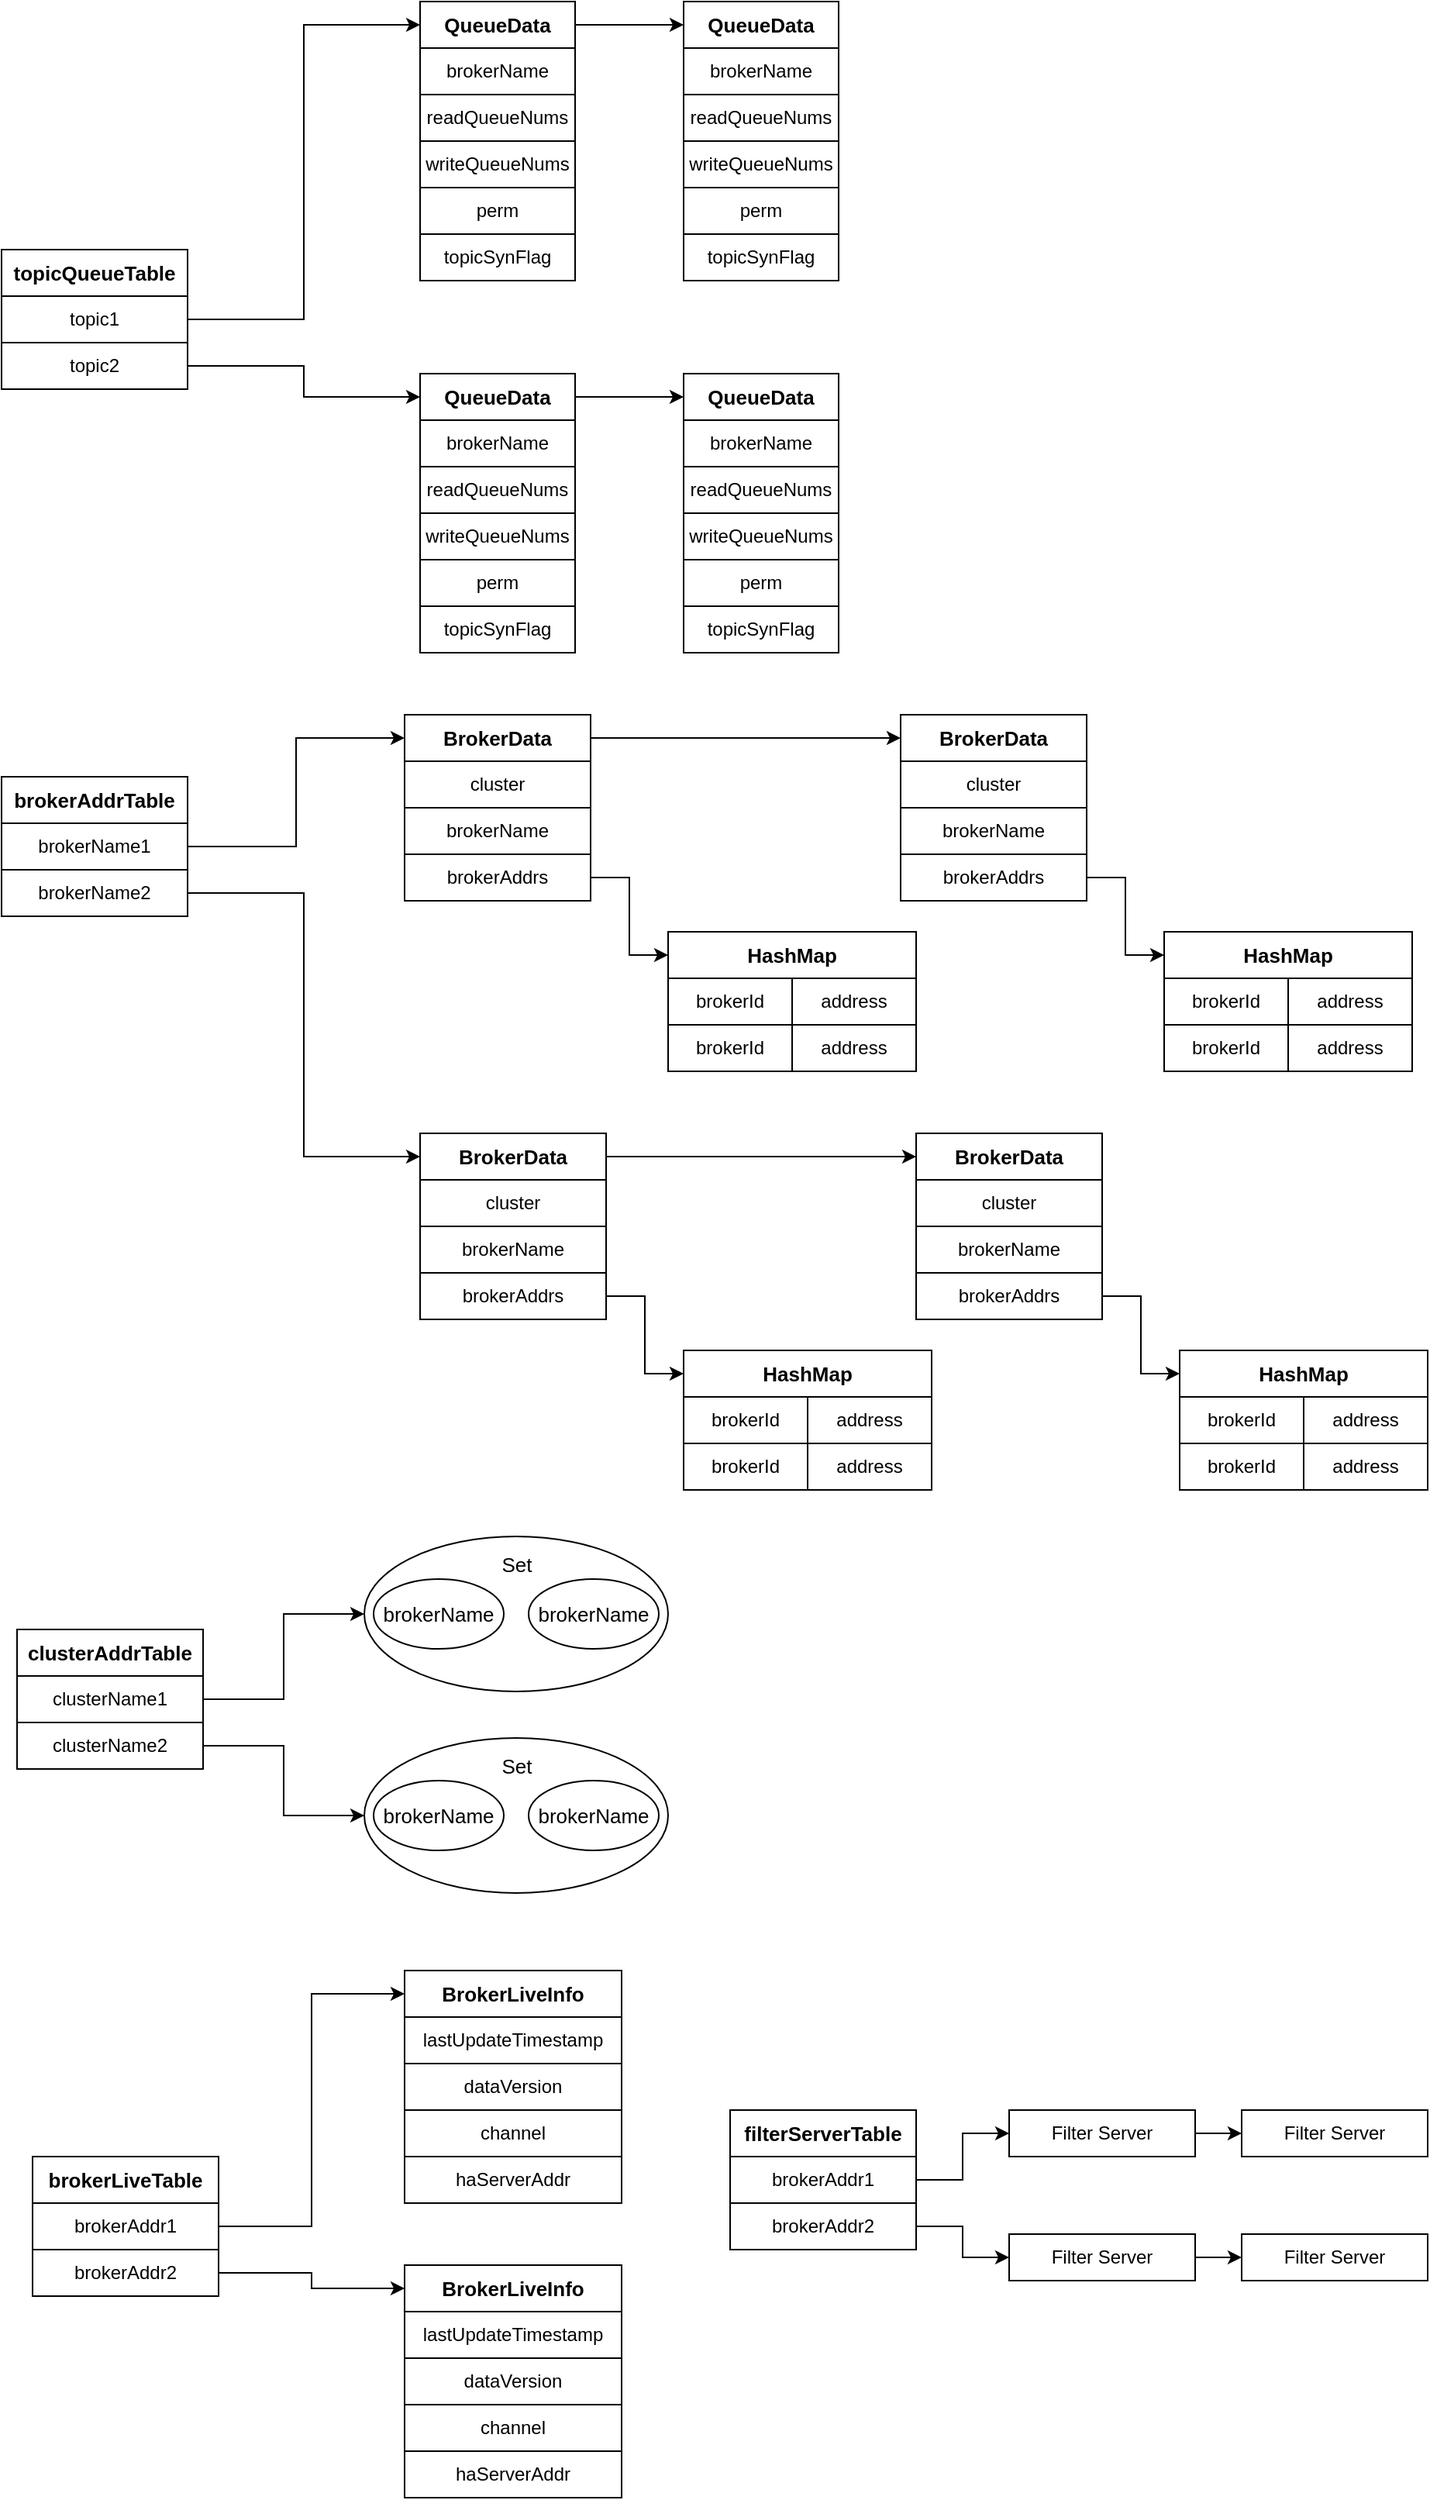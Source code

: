 <mxfile version="14.2.7" type="github">
  <diagram id="C5RBs43oDa-KdzZeNtuy" name="Page-1">
    <mxGraphModel dx="1422" dy="753" grid="1" gridSize="10" guides="1" tooltips="1" connect="1" arrows="1" fold="1" page="1" pageScale="1" pageWidth="827" pageHeight="1169" math="0" shadow="0">
      <root>
        <mxCell id="WIyWlLk6GJQsqaUBKTNV-0" />
        <mxCell id="WIyWlLk6GJQsqaUBKTNV-1" parent="WIyWlLk6GJQsqaUBKTNV-0" />
        <mxCell id="_lMlOUH5ZzDdXM77UD3x-26" value="topicQueueTable" style="whiteSpace=wrap;html=1;align=center;fontStyle=1;fontSize=13;" vertex="1" parent="WIyWlLk6GJQsqaUBKTNV-1">
          <mxGeometry x="120" y="180" width="120" height="30" as="geometry" />
        </mxCell>
        <mxCell id="_lMlOUH5ZzDdXM77UD3x-56" style="edgeStyle=orthogonalEdgeStyle;rounded=0;orthogonalLoop=1;jettySize=auto;html=1;exitX=1;exitY=0.5;exitDx=0;exitDy=0;entryX=0;entryY=0.5;entryDx=0;entryDy=0;fontSize=13;" edge="1" parent="WIyWlLk6GJQsqaUBKTNV-1" source="_lMlOUH5ZzDdXM77UD3x-27" target="_lMlOUH5ZzDdXM77UD3x-29">
          <mxGeometry relative="1" as="geometry" />
        </mxCell>
        <mxCell id="_lMlOUH5ZzDdXM77UD3x-27" value="topic1" style="whiteSpace=wrap;html=1;align=center;" vertex="1" parent="WIyWlLk6GJQsqaUBKTNV-1">
          <mxGeometry x="120" y="210" width="120" height="30" as="geometry" />
        </mxCell>
        <mxCell id="_lMlOUH5ZzDdXM77UD3x-57" style="edgeStyle=orthogonalEdgeStyle;rounded=0;orthogonalLoop=1;jettySize=auto;html=1;exitX=1;exitY=0.5;exitDx=0;exitDy=0;fontSize=13;" edge="1" parent="WIyWlLk6GJQsqaUBKTNV-1" source="_lMlOUH5ZzDdXM77UD3x-28" target="_lMlOUH5ZzDdXM77UD3x-41">
          <mxGeometry relative="1" as="geometry" />
        </mxCell>
        <mxCell id="_lMlOUH5ZzDdXM77UD3x-28" value="topic2" style="whiteSpace=wrap;html=1;align=center;" vertex="1" parent="WIyWlLk6GJQsqaUBKTNV-1">
          <mxGeometry x="120" y="240" width="120" height="30" as="geometry" />
        </mxCell>
        <mxCell id="_lMlOUH5ZzDdXM77UD3x-53" style="edgeStyle=orthogonalEdgeStyle;rounded=0;orthogonalLoop=1;jettySize=auto;html=1;exitX=1;exitY=0.5;exitDx=0;exitDy=0;entryX=0;entryY=0.5;entryDx=0;entryDy=0;fontSize=13;" edge="1" parent="WIyWlLk6GJQsqaUBKTNV-1" source="_lMlOUH5ZzDdXM77UD3x-29" target="_lMlOUH5ZzDdXM77UD3x-35">
          <mxGeometry relative="1" as="geometry" />
        </mxCell>
        <mxCell id="_lMlOUH5ZzDdXM77UD3x-29" value="QueueData" style="whiteSpace=wrap;html=1;align=center;fontStyle=1;fontSize=13;" vertex="1" parent="WIyWlLk6GJQsqaUBKTNV-1">
          <mxGeometry x="390" y="20" width="100" height="30" as="geometry" />
        </mxCell>
        <mxCell id="_lMlOUH5ZzDdXM77UD3x-30" value="brokerName" style="whiteSpace=wrap;html=1;align=center;" vertex="1" parent="WIyWlLk6GJQsqaUBKTNV-1">
          <mxGeometry x="390" y="50" width="100" height="30" as="geometry" />
        </mxCell>
        <mxCell id="_lMlOUH5ZzDdXM77UD3x-31" value="readQueueNums" style="whiteSpace=wrap;html=1;align=center;" vertex="1" parent="WIyWlLk6GJQsqaUBKTNV-1">
          <mxGeometry x="390" y="80" width="100" height="30" as="geometry" />
        </mxCell>
        <mxCell id="_lMlOUH5ZzDdXM77UD3x-32" value="writeQueueNums" style="whiteSpace=wrap;html=1;align=center;" vertex="1" parent="WIyWlLk6GJQsqaUBKTNV-1">
          <mxGeometry x="390" y="110" width="100" height="30" as="geometry" />
        </mxCell>
        <mxCell id="_lMlOUH5ZzDdXM77UD3x-33" value="perm" style="whiteSpace=wrap;html=1;align=center;" vertex="1" parent="WIyWlLk6GJQsqaUBKTNV-1">
          <mxGeometry x="390" y="140" width="100" height="30" as="geometry" />
        </mxCell>
        <mxCell id="_lMlOUH5ZzDdXM77UD3x-34" value="topicSynFlag" style="whiteSpace=wrap;html=1;align=center;" vertex="1" parent="WIyWlLk6GJQsqaUBKTNV-1">
          <mxGeometry x="390" y="170" width="100" height="30" as="geometry" />
        </mxCell>
        <mxCell id="_lMlOUH5ZzDdXM77UD3x-35" value="QueueData" style="whiteSpace=wrap;html=1;align=center;fontStyle=1;fontSize=13;" vertex="1" parent="WIyWlLk6GJQsqaUBKTNV-1">
          <mxGeometry x="560" y="20" width="100" height="30" as="geometry" />
        </mxCell>
        <mxCell id="_lMlOUH5ZzDdXM77UD3x-36" value="brokerName" style="whiteSpace=wrap;html=1;align=center;" vertex="1" parent="WIyWlLk6GJQsqaUBKTNV-1">
          <mxGeometry x="560" y="50" width="100" height="30" as="geometry" />
        </mxCell>
        <mxCell id="_lMlOUH5ZzDdXM77UD3x-37" value="readQueueNums" style="whiteSpace=wrap;html=1;align=center;" vertex="1" parent="WIyWlLk6GJQsqaUBKTNV-1">
          <mxGeometry x="560" y="80" width="100" height="30" as="geometry" />
        </mxCell>
        <mxCell id="_lMlOUH5ZzDdXM77UD3x-38" value="writeQueueNums" style="whiteSpace=wrap;html=1;align=center;" vertex="1" parent="WIyWlLk6GJQsqaUBKTNV-1">
          <mxGeometry x="560" y="110" width="100" height="30" as="geometry" />
        </mxCell>
        <mxCell id="_lMlOUH5ZzDdXM77UD3x-39" value="perm" style="whiteSpace=wrap;html=1;align=center;" vertex="1" parent="WIyWlLk6GJQsqaUBKTNV-1">
          <mxGeometry x="560" y="140" width="100" height="30" as="geometry" />
        </mxCell>
        <mxCell id="_lMlOUH5ZzDdXM77UD3x-40" value="topicSynFlag" style="whiteSpace=wrap;html=1;align=center;" vertex="1" parent="WIyWlLk6GJQsqaUBKTNV-1">
          <mxGeometry x="560" y="170" width="100" height="30" as="geometry" />
        </mxCell>
        <mxCell id="_lMlOUH5ZzDdXM77UD3x-55" style="edgeStyle=orthogonalEdgeStyle;rounded=0;orthogonalLoop=1;jettySize=auto;html=1;exitX=1;exitY=0.5;exitDx=0;exitDy=0;entryX=0;entryY=0.5;entryDx=0;entryDy=0;fontSize=13;" edge="1" parent="WIyWlLk6GJQsqaUBKTNV-1" source="_lMlOUH5ZzDdXM77UD3x-41" target="_lMlOUH5ZzDdXM77UD3x-47">
          <mxGeometry relative="1" as="geometry" />
        </mxCell>
        <mxCell id="_lMlOUH5ZzDdXM77UD3x-41" value="QueueData" style="whiteSpace=wrap;html=1;align=center;fontStyle=1;fontSize=13;" vertex="1" parent="WIyWlLk6GJQsqaUBKTNV-1">
          <mxGeometry x="390" y="260" width="100" height="30" as="geometry" />
        </mxCell>
        <mxCell id="_lMlOUH5ZzDdXM77UD3x-42" value="brokerName" style="whiteSpace=wrap;html=1;align=center;" vertex="1" parent="WIyWlLk6GJQsqaUBKTNV-1">
          <mxGeometry x="390" y="290" width="100" height="30" as="geometry" />
        </mxCell>
        <mxCell id="_lMlOUH5ZzDdXM77UD3x-43" value="readQueueNums" style="whiteSpace=wrap;html=1;align=center;" vertex="1" parent="WIyWlLk6GJQsqaUBKTNV-1">
          <mxGeometry x="390" y="320" width="100" height="30" as="geometry" />
        </mxCell>
        <mxCell id="_lMlOUH5ZzDdXM77UD3x-44" value="writeQueueNums" style="whiteSpace=wrap;html=1;align=center;" vertex="1" parent="WIyWlLk6GJQsqaUBKTNV-1">
          <mxGeometry x="390" y="350" width="100" height="30" as="geometry" />
        </mxCell>
        <mxCell id="_lMlOUH5ZzDdXM77UD3x-45" value="perm" style="whiteSpace=wrap;html=1;align=center;" vertex="1" parent="WIyWlLk6GJQsqaUBKTNV-1">
          <mxGeometry x="390" y="380" width="100" height="30" as="geometry" />
        </mxCell>
        <mxCell id="_lMlOUH5ZzDdXM77UD3x-46" value="topicSynFlag" style="whiteSpace=wrap;html=1;align=center;" vertex="1" parent="WIyWlLk6GJQsqaUBKTNV-1">
          <mxGeometry x="390" y="410" width="100" height="30" as="geometry" />
        </mxCell>
        <mxCell id="_lMlOUH5ZzDdXM77UD3x-47" value="QueueData" style="whiteSpace=wrap;html=1;align=center;fontStyle=1;fontSize=13;" vertex="1" parent="WIyWlLk6GJQsqaUBKTNV-1">
          <mxGeometry x="560" y="260" width="100" height="30" as="geometry" />
        </mxCell>
        <mxCell id="_lMlOUH5ZzDdXM77UD3x-48" value="brokerName" style="whiteSpace=wrap;html=1;align=center;" vertex="1" parent="WIyWlLk6GJQsqaUBKTNV-1">
          <mxGeometry x="560" y="290" width="100" height="30" as="geometry" />
        </mxCell>
        <mxCell id="_lMlOUH5ZzDdXM77UD3x-49" value="readQueueNums" style="whiteSpace=wrap;html=1;align=center;" vertex="1" parent="WIyWlLk6GJQsqaUBKTNV-1">
          <mxGeometry x="560" y="320" width="100" height="30" as="geometry" />
        </mxCell>
        <mxCell id="_lMlOUH5ZzDdXM77UD3x-50" value="writeQueueNums" style="whiteSpace=wrap;html=1;align=center;" vertex="1" parent="WIyWlLk6GJQsqaUBKTNV-1">
          <mxGeometry x="560" y="350" width="100" height="30" as="geometry" />
        </mxCell>
        <mxCell id="_lMlOUH5ZzDdXM77UD3x-51" value="perm" style="whiteSpace=wrap;html=1;align=center;" vertex="1" parent="WIyWlLk6GJQsqaUBKTNV-1">
          <mxGeometry x="560" y="380" width="100" height="30" as="geometry" />
        </mxCell>
        <mxCell id="_lMlOUH5ZzDdXM77UD3x-52" value="topicSynFlag" style="whiteSpace=wrap;html=1;align=center;" vertex="1" parent="WIyWlLk6GJQsqaUBKTNV-1">
          <mxGeometry x="560" y="410" width="100" height="30" as="geometry" />
        </mxCell>
        <mxCell id="_lMlOUH5ZzDdXM77UD3x-58" value="brokerAddrTable" style="whiteSpace=wrap;html=1;align=center;fontStyle=1;fontSize=13;" vertex="1" parent="WIyWlLk6GJQsqaUBKTNV-1">
          <mxGeometry x="120" y="520" width="120" height="30" as="geometry" />
        </mxCell>
        <mxCell id="_lMlOUH5ZzDdXM77UD3x-83" style="edgeStyle=orthogonalEdgeStyle;rounded=0;orthogonalLoop=1;jettySize=auto;html=1;exitX=1;exitY=0.5;exitDx=0;exitDy=0;entryX=0;entryY=0.5;entryDx=0;entryDy=0;fontSize=13;" edge="1" parent="WIyWlLk6GJQsqaUBKTNV-1" source="_lMlOUH5ZzDdXM77UD3x-59" target="_lMlOUH5ZzDdXM77UD3x-61">
          <mxGeometry relative="1" as="geometry" />
        </mxCell>
        <mxCell id="_lMlOUH5ZzDdXM77UD3x-59" value="brokerName1" style="whiteSpace=wrap;html=1;align=center;" vertex="1" parent="WIyWlLk6GJQsqaUBKTNV-1">
          <mxGeometry x="120" y="550" width="120" height="30" as="geometry" />
        </mxCell>
        <mxCell id="_lMlOUH5ZzDdXM77UD3x-105" style="edgeStyle=orthogonalEdgeStyle;rounded=0;orthogonalLoop=1;jettySize=auto;html=1;exitX=1;exitY=0.5;exitDx=0;exitDy=0;entryX=0;entryY=0.5;entryDx=0;entryDy=0;fontSize=13;" edge="1" parent="WIyWlLk6GJQsqaUBKTNV-1" source="_lMlOUH5ZzDdXM77UD3x-60" target="_lMlOUH5ZzDdXM77UD3x-85">
          <mxGeometry relative="1" as="geometry" />
        </mxCell>
        <mxCell id="_lMlOUH5ZzDdXM77UD3x-60" value="brokerName2" style="whiteSpace=wrap;html=1;align=center;" vertex="1" parent="WIyWlLk6GJQsqaUBKTNV-1">
          <mxGeometry x="120" y="580" width="120" height="30" as="geometry" />
        </mxCell>
        <mxCell id="_lMlOUH5ZzDdXM77UD3x-82" style="edgeStyle=orthogonalEdgeStyle;rounded=0;orthogonalLoop=1;jettySize=auto;html=1;exitX=1;exitY=0.5;exitDx=0;exitDy=0;entryX=0;entryY=0.5;entryDx=0;entryDy=0;fontSize=13;" edge="1" parent="WIyWlLk6GJQsqaUBKTNV-1" source="_lMlOUH5ZzDdXM77UD3x-61" target="_lMlOUH5ZzDdXM77UD3x-72">
          <mxGeometry relative="1" as="geometry" />
        </mxCell>
        <mxCell id="_lMlOUH5ZzDdXM77UD3x-61" value="BrokerData" style="whiteSpace=wrap;html=1;align=center;fontStyle=1;fontSize=13;" vertex="1" parent="WIyWlLk6GJQsqaUBKTNV-1">
          <mxGeometry x="380" y="480" width="120" height="30" as="geometry" />
        </mxCell>
        <mxCell id="_lMlOUH5ZzDdXM77UD3x-62" value="cluster" style="whiteSpace=wrap;html=1;align=center;" vertex="1" parent="WIyWlLk6GJQsqaUBKTNV-1">
          <mxGeometry x="380" y="510" width="120" height="30" as="geometry" />
        </mxCell>
        <mxCell id="_lMlOUH5ZzDdXM77UD3x-63" value="brokerName" style="whiteSpace=wrap;html=1;align=center;" vertex="1" parent="WIyWlLk6GJQsqaUBKTNV-1">
          <mxGeometry x="380" y="540" width="120" height="30" as="geometry" />
        </mxCell>
        <mxCell id="_lMlOUH5ZzDdXM77UD3x-71" style="edgeStyle=orthogonalEdgeStyle;rounded=0;orthogonalLoop=1;jettySize=auto;html=1;exitX=1;exitY=0.5;exitDx=0;exitDy=0;entryX=0;entryY=0.5;entryDx=0;entryDy=0;fontSize=13;" edge="1" parent="WIyWlLk6GJQsqaUBKTNV-1" source="_lMlOUH5ZzDdXM77UD3x-64" target="_lMlOUH5ZzDdXM77UD3x-65">
          <mxGeometry relative="1" as="geometry" />
        </mxCell>
        <mxCell id="_lMlOUH5ZzDdXM77UD3x-64" value="brokerAddrs" style="whiteSpace=wrap;html=1;align=center;" vertex="1" parent="WIyWlLk6GJQsqaUBKTNV-1">
          <mxGeometry x="380" y="570" width="120" height="30" as="geometry" />
        </mxCell>
        <mxCell id="_lMlOUH5ZzDdXM77UD3x-65" value="HashMap" style="whiteSpace=wrap;html=1;align=center;fontStyle=1;fontSize=13;" vertex="1" parent="WIyWlLk6GJQsqaUBKTNV-1">
          <mxGeometry x="550" y="620" width="160" height="30" as="geometry" />
        </mxCell>
        <mxCell id="_lMlOUH5ZzDdXM77UD3x-66" value="brokerId" style="whiteSpace=wrap;html=1;align=center;" vertex="1" parent="WIyWlLk6GJQsqaUBKTNV-1">
          <mxGeometry x="550" y="650" width="80" height="30" as="geometry" />
        </mxCell>
        <mxCell id="_lMlOUH5ZzDdXM77UD3x-68" value="address" style="whiteSpace=wrap;html=1;align=center;" vertex="1" parent="WIyWlLk6GJQsqaUBKTNV-1">
          <mxGeometry x="630" y="650" width="80" height="30" as="geometry" />
        </mxCell>
        <mxCell id="_lMlOUH5ZzDdXM77UD3x-69" value="brokerId" style="whiteSpace=wrap;html=1;align=center;" vertex="1" parent="WIyWlLk6GJQsqaUBKTNV-1">
          <mxGeometry x="550" y="680" width="80" height="30" as="geometry" />
        </mxCell>
        <mxCell id="_lMlOUH5ZzDdXM77UD3x-70" value="address" style="whiteSpace=wrap;html=1;align=center;" vertex="1" parent="WIyWlLk6GJQsqaUBKTNV-1">
          <mxGeometry x="630" y="680" width="80" height="30" as="geometry" />
        </mxCell>
        <mxCell id="_lMlOUH5ZzDdXM77UD3x-72" value="BrokerData" style="whiteSpace=wrap;html=1;align=center;fontStyle=1;fontSize=13;" vertex="1" parent="WIyWlLk6GJQsqaUBKTNV-1">
          <mxGeometry x="700" y="480" width="120" height="30" as="geometry" />
        </mxCell>
        <mxCell id="_lMlOUH5ZzDdXM77UD3x-73" value="cluster" style="whiteSpace=wrap;html=1;align=center;" vertex="1" parent="WIyWlLk6GJQsqaUBKTNV-1">
          <mxGeometry x="700" y="510" width="120" height="30" as="geometry" />
        </mxCell>
        <mxCell id="_lMlOUH5ZzDdXM77UD3x-74" value="brokerName" style="whiteSpace=wrap;html=1;align=center;" vertex="1" parent="WIyWlLk6GJQsqaUBKTNV-1">
          <mxGeometry x="700" y="540" width="120" height="30" as="geometry" />
        </mxCell>
        <mxCell id="_lMlOUH5ZzDdXM77UD3x-75" style="edgeStyle=orthogonalEdgeStyle;rounded=0;orthogonalLoop=1;jettySize=auto;html=1;exitX=1;exitY=0.5;exitDx=0;exitDy=0;entryX=0;entryY=0.5;entryDx=0;entryDy=0;fontSize=13;" edge="1" parent="WIyWlLk6GJQsqaUBKTNV-1" source="_lMlOUH5ZzDdXM77UD3x-76" target="_lMlOUH5ZzDdXM77UD3x-77">
          <mxGeometry relative="1" as="geometry" />
        </mxCell>
        <mxCell id="_lMlOUH5ZzDdXM77UD3x-76" value="brokerAddrs" style="whiteSpace=wrap;html=1;align=center;" vertex="1" parent="WIyWlLk6GJQsqaUBKTNV-1">
          <mxGeometry x="700" y="570" width="120" height="30" as="geometry" />
        </mxCell>
        <mxCell id="_lMlOUH5ZzDdXM77UD3x-77" value="HashMap" style="whiteSpace=wrap;html=1;align=center;fontStyle=1;fontSize=13;" vertex="1" parent="WIyWlLk6GJQsqaUBKTNV-1">
          <mxGeometry x="870" y="620" width="160" height="30" as="geometry" />
        </mxCell>
        <mxCell id="_lMlOUH5ZzDdXM77UD3x-78" value="brokerId" style="whiteSpace=wrap;html=1;align=center;" vertex="1" parent="WIyWlLk6GJQsqaUBKTNV-1">
          <mxGeometry x="870" y="650" width="80" height="30" as="geometry" />
        </mxCell>
        <mxCell id="_lMlOUH5ZzDdXM77UD3x-79" value="address" style="whiteSpace=wrap;html=1;align=center;" vertex="1" parent="WIyWlLk6GJQsqaUBKTNV-1">
          <mxGeometry x="950" y="650" width="80" height="30" as="geometry" />
        </mxCell>
        <mxCell id="_lMlOUH5ZzDdXM77UD3x-80" value="brokerId" style="whiteSpace=wrap;html=1;align=center;" vertex="1" parent="WIyWlLk6GJQsqaUBKTNV-1">
          <mxGeometry x="870" y="680" width="80" height="30" as="geometry" />
        </mxCell>
        <mxCell id="_lMlOUH5ZzDdXM77UD3x-81" value="address" style="whiteSpace=wrap;html=1;align=center;" vertex="1" parent="WIyWlLk6GJQsqaUBKTNV-1">
          <mxGeometry x="950" y="680" width="80" height="30" as="geometry" />
        </mxCell>
        <mxCell id="_lMlOUH5ZzDdXM77UD3x-84" style="edgeStyle=orthogonalEdgeStyle;rounded=0;orthogonalLoop=1;jettySize=auto;html=1;exitX=1;exitY=0.5;exitDx=0;exitDy=0;entryX=0;entryY=0.5;entryDx=0;entryDy=0;fontSize=13;" edge="1" parent="WIyWlLk6GJQsqaUBKTNV-1" source="_lMlOUH5ZzDdXM77UD3x-85" target="_lMlOUH5ZzDdXM77UD3x-95">
          <mxGeometry relative="1" as="geometry" />
        </mxCell>
        <mxCell id="_lMlOUH5ZzDdXM77UD3x-85" value="BrokerData" style="whiteSpace=wrap;html=1;align=center;fontStyle=1;fontSize=13;" vertex="1" parent="WIyWlLk6GJQsqaUBKTNV-1">
          <mxGeometry x="390" y="750" width="120" height="30" as="geometry" />
        </mxCell>
        <mxCell id="_lMlOUH5ZzDdXM77UD3x-86" value="cluster" style="whiteSpace=wrap;html=1;align=center;" vertex="1" parent="WIyWlLk6GJQsqaUBKTNV-1">
          <mxGeometry x="390" y="780" width="120" height="30" as="geometry" />
        </mxCell>
        <mxCell id="_lMlOUH5ZzDdXM77UD3x-87" value="brokerName" style="whiteSpace=wrap;html=1;align=center;" vertex="1" parent="WIyWlLk6GJQsqaUBKTNV-1">
          <mxGeometry x="390" y="810" width="120" height="30" as="geometry" />
        </mxCell>
        <mxCell id="_lMlOUH5ZzDdXM77UD3x-88" style="edgeStyle=orthogonalEdgeStyle;rounded=0;orthogonalLoop=1;jettySize=auto;html=1;exitX=1;exitY=0.5;exitDx=0;exitDy=0;entryX=0;entryY=0.5;entryDx=0;entryDy=0;fontSize=13;" edge="1" parent="WIyWlLk6GJQsqaUBKTNV-1" source="_lMlOUH5ZzDdXM77UD3x-89" target="_lMlOUH5ZzDdXM77UD3x-90">
          <mxGeometry relative="1" as="geometry" />
        </mxCell>
        <mxCell id="_lMlOUH5ZzDdXM77UD3x-89" value="brokerAddrs" style="whiteSpace=wrap;html=1;align=center;" vertex="1" parent="WIyWlLk6GJQsqaUBKTNV-1">
          <mxGeometry x="390" y="840" width="120" height="30" as="geometry" />
        </mxCell>
        <mxCell id="_lMlOUH5ZzDdXM77UD3x-90" value="HashMap" style="whiteSpace=wrap;html=1;align=center;fontStyle=1;fontSize=13;" vertex="1" parent="WIyWlLk6GJQsqaUBKTNV-1">
          <mxGeometry x="560" y="890" width="160" height="30" as="geometry" />
        </mxCell>
        <mxCell id="_lMlOUH5ZzDdXM77UD3x-91" value="brokerId" style="whiteSpace=wrap;html=1;align=center;" vertex="1" parent="WIyWlLk6GJQsqaUBKTNV-1">
          <mxGeometry x="560" y="920" width="80" height="30" as="geometry" />
        </mxCell>
        <mxCell id="_lMlOUH5ZzDdXM77UD3x-92" value="address" style="whiteSpace=wrap;html=1;align=center;" vertex="1" parent="WIyWlLk6GJQsqaUBKTNV-1">
          <mxGeometry x="640" y="920" width="80" height="30" as="geometry" />
        </mxCell>
        <mxCell id="_lMlOUH5ZzDdXM77UD3x-93" value="brokerId" style="whiteSpace=wrap;html=1;align=center;" vertex="1" parent="WIyWlLk6GJQsqaUBKTNV-1">
          <mxGeometry x="560" y="950" width="80" height="30" as="geometry" />
        </mxCell>
        <mxCell id="_lMlOUH5ZzDdXM77UD3x-94" value="address" style="whiteSpace=wrap;html=1;align=center;" vertex="1" parent="WIyWlLk6GJQsqaUBKTNV-1">
          <mxGeometry x="640" y="950" width="80" height="30" as="geometry" />
        </mxCell>
        <mxCell id="_lMlOUH5ZzDdXM77UD3x-95" value="BrokerData" style="whiteSpace=wrap;html=1;align=center;fontStyle=1;fontSize=13;" vertex="1" parent="WIyWlLk6GJQsqaUBKTNV-1">
          <mxGeometry x="710" y="750" width="120" height="30" as="geometry" />
        </mxCell>
        <mxCell id="_lMlOUH5ZzDdXM77UD3x-96" value="cluster" style="whiteSpace=wrap;html=1;align=center;" vertex="1" parent="WIyWlLk6GJQsqaUBKTNV-1">
          <mxGeometry x="710" y="780" width="120" height="30" as="geometry" />
        </mxCell>
        <mxCell id="_lMlOUH5ZzDdXM77UD3x-97" value="brokerName" style="whiteSpace=wrap;html=1;align=center;" vertex="1" parent="WIyWlLk6GJQsqaUBKTNV-1">
          <mxGeometry x="710" y="810" width="120" height="30" as="geometry" />
        </mxCell>
        <mxCell id="_lMlOUH5ZzDdXM77UD3x-98" style="edgeStyle=orthogonalEdgeStyle;rounded=0;orthogonalLoop=1;jettySize=auto;html=1;exitX=1;exitY=0.5;exitDx=0;exitDy=0;entryX=0;entryY=0.5;entryDx=0;entryDy=0;fontSize=13;" edge="1" parent="WIyWlLk6GJQsqaUBKTNV-1" source="_lMlOUH5ZzDdXM77UD3x-99" target="_lMlOUH5ZzDdXM77UD3x-100">
          <mxGeometry relative="1" as="geometry" />
        </mxCell>
        <mxCell id="_lMlOUH5ZzDdXM77UD3x-99" value="brokerAddrs" style="whiteSpace=wrap;html=1;align=center;" vertex="1" parent="WIyWlLk6GJQsqaUBKTNV-1">
          <mxGeometry x="710" y="840" width="120" height="30" as="geometry" />
        </mxCell>
        <mxCell id="_lMlOUH5ZzDdXM77UD3x-100" value="HashMap" style="whiteSpace=wrap;html=1;align=center;fontStyle=1;fontSize=13;" vertex="1" parent="WIyWlLk6GJQsqaUBKTNV-1">
          <mxGeometry x="880" y="890" width="160" height="30" as="geometry" />
        </mxCell>
        <mxCell id="_lMlOUH5ZzDdXM77UD3x-101" value="brokerId" style="whiteSpace=wrap;html=1;align=center;" vertex="1" parent="WIyWlLk6GJQsqaUBKTNV-1">
          <mxGeometry x="880" y="920" width="80" height="30" as="geometry" />
        </mxCell>
        <mxCell id="_lMlOUH5ZzDdXM77UD3x-102" value="address" style="whiteSpace=wrap;html=1;align=center;" vertex="1" parent="WIyWlLk6GJQsqaUBKTNV-1">
          <mxGeometry x="960" y="920" width="80" height="30" as="geometry" />
        </mxCell>
        <mxCell id="_lMlOUH5ZzDdXM77UD3x-103" value="brokerId" style="whiteSpace=wrap;html=1;align=center;" vertex="1" parent="WIyWlLk6GJQsqaUBKTNV-1">
          <mxGeometry x="880" y="950" width="80" height="30" as="geometry" />
        </mxCell>
        <mxCell id="_lMlOUH5ZzDdXM77UD3x-104" value="address" style="whiteSpace=wrap;html=1;align=center;" vertex="1" parent="WIyWlLk6GJQsqaUBKTNV-1">
          <mxGeometry x="960" y="950" width="80" height="30" as="geometry" />
        </mxCell>
        <mxCell id="_lMlOUH5ZzDdXM77UD3x-106" value="clusterAddrTable" style="whiteSpace=wrap;html=1;align=center;fontStyle=1;fontSize=13;" vertex="1" parent="WIyWlLk6GJQsqaUBKTNV-1">
          <mxGeometry x="130" y="1070" width="120" height="30" as="geometry" />
        </mxCell>
        <mxCell id="_lMlOUH5ZzDdXM77UD3x-118" style="edgeStyle=orthogonalEdgeStyle;rounded=0;orthogonalLoop=1;jettySize=auto;html=1;exitX=1;exitY=0.5;exitDx=0;exitDy=0;entryX=0;entryY=0.5;entryDx=0;entryDy=0;fontSize=13;" edge="1" parent="WIyWlLk6GJQsqaUBKTNV-1" source="_lMlOUH5ZzDdXM77UD3x-107" target="_lMlOUH5ZzDdXM77UD3x-109">
          <mxGeometry relative="1" as="geometry" />
        </mxCell>
        <mxCell id="_lMlOUH5ZzDdXM77UD3x-107" value="clusterName1" style="whiteSpace=wrap;html=1;align=center;" vertex="1" parent="WIyWlLk6GJQsqaUBKTNV-1">
          <mxGeometry x="130" y="1100" width="120" height="30" as="geometry" />
        </mxCell>
        <mxCell id="_lMlOUH5ZzDdXM77UD3x-119" style="edgeStyle=orthogonalEdgeStyle;rounded=0;orthogonalLoop=1;jettySize=auto;html=1;exitX=1;exitY=0.5;exitDx=0;exitDy=0;entryX=0;entryY=0.5;entryDx=0;entryDy=0;fontSize=13;" edge="1" parent="WIyWlLk6GJQsqaUBKTNV-1" source="_lMlOUH5ZzDdXM77UD3x-108" target="_lMlOUH5ZzDdXM77UD3x-114">
          <mxGeometry relative="1" as="geometry" />
        </mxCell>
        <mxCell id="_lMlOUH5ZzDdXM77UD3x-108" value="clusterName2" style="whiteSpace=wrap;html=1;align=center;" vertex="1" parent="WIyWlLk6GJQsqaUBKTNV-1">
          <mxGeometry x="130" y="1130" width="120" height="30" as="geometry" />
        </mxCell>
        <mxCell id="_lMlOUH5ZzDdXM77UD3x-109" value="" style="ellipse;whiteSpace=wrap;html=1;fontSize=13;align=center;" vertex="1" parent="WIyWlLk6GJQsqaUBKTNV-1">
          <mxGeometry x="354" y="1010" width="196" height="100" as="geometry" />
        </mxCell>
        <mxCell id="_lMlOUH5ZzDdXM77UD3x-110" value="brokerName" style="ellipse;whiteSpace=wrap;html=1;fontSize=13;align=center;" vertex="1" parent="WIyWlLk6GJQsqaUBKTNV-1">
          <mxGeometry x="360" y="1037.5" width="84" height="45" as="geometry" />
        </mxCell>
        <mxCell id="_lMlOUH5ZzDdXM77UD3x-112" value="brokerName" style="ellipse;whiteSpace=wrap;html=1;fontSize=13;align=center;" vertex="1" parent="WIyWlLk6GJQsqaUBKTNV-1">
          <mxGeometry x="460" y="1037.5" width="84" height="45" as="geometry" />
        </mxCell>
        <mxCell id="_lMlOUH5ZzDdXM77UD3x-113" value="Set" style="text;html=1;resizable=0;autosize=1;align=center;verticalAlign=middle;points=[];fillColor=none;strokeColor=none;rounded=0;fontSize=13;" vertex="1" parent="WIyWlLk6GJQsqaUBKTNV-1">
          <mxGeometry x="432" y="1017.5" width="40" height="20" as="geometry" />
        </mxCell>
        <mxCell id="_lMlOUH5ZzDdXM77UD3x-114" value="" style="ellipse;whiteSpace=wrap;html=1;fontSize=13;align=center;" vertex="1" parent="WIyWlLk6GJQsqaUBKTNV-1">
          <mxGeometry x="354" y="1140" width="196" height="100" as="geometry" />
        </mxCell>
        <mxCell id="_lMlOUH5ZzDdXM77UD3x-115" value="brokerName" style="ellipse;whiteSpace=wrap;html=1;fontSize=13;align=center;" vertex="1" parent="WIyWlLk6GJQsqaUBKTNV-1">
          <mxGeometry x="360" y="1167.5" width="84" height="45" as="geometry" />
        </mxCell>
        <mxCell id="_lMlOUH5ZzDdXM77UD3x-116" value="brokerName" style="ellipse;whiteSpace=wrap;html=1;fontSize=13;align=center;" vertex="1" parent="WIyWlLk6GJQsqaUBKTNV-1">
          <mxGeometry x="460" y="1167.5" width="84" height="45" as="geometry" />
        </mxCell>
        <mxCell id="_lMlOUH5ZzDdXM77UD3x-117" value="Set" style="text;html=1;resizable=0;autosize=1;align=center;verticalAlign=middle;points=[];fillColor=none;strokeColor=none;rounded=0;fontSize=13;" vertex="1" parent="WIyWlLk6GJQsqaUBKTNV-1">
          <mxGeometry x="432" y="1147.5" width="40" height="20" as="geometry" />
        </mxCell>
        <mxCell id="_lMlOUH5ZzDdXM77UD3x-120" value="brokerLiveTable" style="whiteSpace=wrap;html=1;align=center;fontStyle=1;fontSize=13;" vertex="1" parent="WIyWlLk6GJQsqaUBKTNV-1">
          <mxGeometry x="140" y="1410" width="120" height="30" as="geometry" />
        </mxCell>
        <mxCell id="_lMlOUH5ZzDdXM77UD3x-134" style="edgeStyle=orthogonalEdgeStyle;rounded=0;orthogonalLoop=1;jettySize=auto;html=1;exitX=1;exitY=0.5;exitDx=0;exitDy=0;entryX=0;entryY=0.5;entryDx=0;entryDy=0;fontSize=13;" edge="1" parent="WIyWlLk6GJQsqaUBKTNV-1" source="_lMlOUH5ZzDdXM77UD3x-121" target="_lMlOUH5ZzDdXM77UD3x-123">
          <mxGeometry relative="1" as="geometry" />
        </mxCell>
        <mxCell id="_lMlOUH5ZzDdXM77UD3x-121" value="brokerAddr1" style="whiteSpace=wrap;html=1;align=center;" vertex="1" parent="WIyWlLk6GJQsqaUBKTNV-1">
          <mxGeometry x="140" y="1440" width="120" height="30" as="geometry" />
        </mxCell>
        <mxCell id="_lMlOUH5ZzDdXM77UD3x-135" style="edgeStyle=orthogonalEdgeStyle;rounded=0;orthogonalLoop=1;jettySize=auto;html=1;exitX=1;exitY=0.5;exitDx=0;exitDy=0;entryX=0;entryY=0.5;entryDx=0;entryDy=0;fontSize=13;" edge="1" parent="WIyWlLk6GJQsqaUBKTNV-1" source="_lMlOUH5ZzDdXM77UD3x-122" target="_lMlOUH5ZzDdXM77UD3x-129">
          <mxGeometry relative="1" as="geometry" />
        </mxCell>
        <mxCell id="_lMlOUH5ZzDdXM77UD3x-122" value="brokerAddr2" style="whiteSpace=wrap;html=1;align=center;" vertex="1" parent="WIyWlLk6GJQsqaUBKTNV-1">
          <mxGeometry x="140" y="1470" width="120" height="30" as="geometry" />
        </mxCell>
        <mxCell id="_lMlOUH5ZzDdXM77UD3x-123" value="BrokerLiveInfo" style="whiteSpace=wrap;html=1;align=center;fontStyle=1;fontSize=13;" vertex="1" parent="WIyWlLk6GJQsqaUBKTNV-1">
          <mxGeometry x="380" y="1290" width="140" height="30" as="geometry" />
        </mxCell>
        <mxCell id="_lMlOUH5ZzDdXM77UD3x-124" value="lastUpdateTimestamp" style="whiteSpace=wrap;html=1;align=center;" vertex="1" parent="WIyWlLk6GJQsqaUBKTNV-1">
          <mxGeometry x="380" y="1320" width="140" height="30" as="geometry" />
        </mxCell>
        <mxCell id="_lMlOUH5ZzDdXM77UD3x-125" value="dataVersion" style="whiteSpace=wrap;html=1;align=center;" vertex="1" parent="WIyWlLk6GJQsqaUBKTNV-1">
          <mxGeometry x="380" y="1350" width="140" height="30" as="geometry" />
        </mxCell>
        <mxCell id="_lMlOUH5ZzDdXM77UD3x-126" value="channel" style="whiteSpace=wrap;html=1;align=center;" vertex="1" parent="WIyWlLk6GJQsqaUBKTNV-1">
          <mxGeometry x="380" y="1380" width="140" height="30" as="geometry" />
        </mxCell>
        <mxCell id="_lMlOUH5ZzDdXM77UD3x-127" value="haServerAddr" style="whiteSpace=wrap;html=1;align=center;" vertex="1" parent="WIyWlLk6GJQsqaUBKTNV-1">
          <mxGeometry x="380" y="1410" width="140" height="30" as="geometry" />
        </mxCell>
        <mxCell id="_lMlOUH5ZzDdXM77UD3x-129" value="BrokerLiveInfo" style="whiteSpace=wrap;html=1;align=center;fontStyle=1;fontSize=13;" vertex="1" parent="WIyWlLk6GJQsqaUBKTNV-1">
          <mxGeometry x="380" y="1480" width="140" height="30" as="geometry" />
        </mxCell>
        <mxCell id="_lMlOUH5ZzDdXM77UD3x-130" value="lastUpdateTimestamp" style="whiteSpace=wrap;html=1;align=center;" vertex="1" parent="WIyWlLk6GJQsqaUBKTNV-1">
          <mxGeometry x="380" y="1510" width="140" height="30" as="geometry" />
        </mxCell>
        <mxCell id="_lMlOUH5ZzDdXM77UD3x-131" value="dataVersion" style="whiteSpace=wrap;html=1;align=center;" vertex="1" parent="WIyWlLk6GJQsqaUBKTNV-1">
          <mxGeometry x="380" y="1540" width="140" height="30" as="geometry" />
        </mxCell>
        <mxCell id="_lMlOUH5ZzDdXM77UD3x-132" value="channel" style="whiteSpace=wrap;html=1;align=center;" vertex="1" parent="WIyWlLk6GJQsqaUBKTNV-1">
          <mxGeometry x="380" y="1570" width="140" height="30" as="geometry" />
        </mxCell>
        <mxCell id="_lMlOUH5ZzDdXM77UD3x-133" value="haServerAddr" style="whiteSpace=wrap;html=1;align=center;" vertex="1" parent="WIyWlLk6GJQsqaUBKTNV-1">
          <mxGeometry x="380" y="1600" width="140" height="30" as="geometry" />
        </mxCell>
        <mxCell id="_lMlOUH5ZzDdXM77UD3x-136" value="filterServerTable" style="whiteSpace=wrap;html=1;align=center;fontStyle=1;fontSize=13;" vertex="1" parent="WIyWlLk6GJQsqaUBKTNV-1">
          <mxGeometry x="590" y="1380" width="120" height="30" as="geometry" />
        </mxCell>
        <mxCell id="_lMlOUH5ZzDdXM77UD3x-145" style="edgeStyle=orthogonalEdgeStyle;rounded=0;orthogonalLoop=1;jettySize=auto;html=1;exitX=1;exitY=0.5;exitDx=0;exitDy=0;entryX=0;entryY=0.5;entryDx=0;entryDy=0;fontSize=13;" edge="1" parent="WIyWlLk6GJQsqaUBKTNV-1" source="_lMlOUH5ZzDdXM77UD3x-137" target="_lMlOUH5ZzDdXM77UD3x-139">
          <mxGeometry relative="1" as="geometry" />
        </mxCell>
        <mxCell id="_lMlOUH5ZzDdXM77UD3x-137" value="brokerAddr1" style="whiteSpace=wrap;html=1;align=center;" vertex="1" parent="WIyWlLk6GJQsqaUBKTNV-1">
          <mxGeometry x="590" y="1410" width="120" height="30" as="geometry" />
        </mxCell>
        <mxCell id="_lMlOUH5ZzDdXM77UD3x-146" style="edgeStyle=orthogonalEdgeStyle;rounded=0;orthogonalLoop=1;jettySize=auto;html=1;exitX=1;exitY=0.5;exitDx=0;exitDy=0;entryX=0;entryY=0.5;entryDx=0;entryDy=0;fontSize=13;" edge="1" parent="WIyWlLk6GJQsqaUBKTNV-1" source="_lMlOUH5ZzDdXM77UD3x-138" target="_lMlOUH5ZzDdXM77UD3x-143">
          <mxGeometry relative="1" as="geometry" />
        </mxCell>
        <mxCell id="_lMlOUH5ZzDdXM77UD3x-138" value="brokerAddr2" style="whiteSpace=wrap;html=1;align=center;" vertex="1" parent="WIyWlLk6GJQsqaUBKTNV-1">
          <mxGeometry x="590" y="1440" width="120" height="30" as="geometry" />
        </mxCell>
        <mxCell id="_lMlOUH5ZzDdXM77UD3x-141" style="edgeStyle=orthogonalEdgeStyle;rounded=0;orthogonalLoop=1;jettySize=auto;html=1;exitX=1;exitY=0.5;exitDx=0;exitDy=0;entryX=0;entryY=0.5;entryDx=0;entryDy=0;fontSize=13;" edge="1" parent="WIyWlLk6GJQsqaUBKTNV-1" source="_lMlOUH5ZzDdXM77UD3x-139" target="_lMlOUH5ZzDdXM77UD3x-140">
          <mxGeometry relative="1" as="geometry" />
        </mxCell>
        <mxCell id="_lMlOUH5ZzDdXM77UD3x-139" value="Filter Server" style="whiteSpace=wrap;html=1;align=center;" vertex="1" parent="WIyWlLk6GJQsqaUBKTNV-1">
          <mxGeometry x="770" y="1380" width="120" height="30" as="geometry" />
        </mxCell>
        <mxCell id="_lMlOUH5ZzDdXM77UD3x-140" value="Filter Server" style="whiteSpace=wrap;html=1;align=center;" vertex="1" parent="WIyWlLk6GJQsqaUBKTNV-1">
          <mxGeometry x="920" y="1380" width="120" height="30" as="geometry" />
        </mxCell>
        <mxCell id="_lMlOUH5ZzDdXM77UD3x-142" style="edgeStyle=orthogonalEdgeStyle;rounded=0;orthogonalLoop=1;jettySize=auto;html=1;exitX=1;exitY=0.5;exitDx=0;exitDy=0;entryX=0;entryY=0.5;entryDx=0;entryDy=0;fontSize=13;" edge="1" parent="WIyWlLk6GJQsqaUBKTNV-1" source="_lMlOUH5ZzDdXM77UD3x-143" target="_lMlOUH5ZzDdXM77UD3x-144">
          <mxGeometry relative="1" as="geometry" />
        </mxCell>
        <mxCell id="_lMlOUH5ZzDdXM77UD3x-143" value="Filter Server" style="whiteSpace=wrap;html=1;align=center;" vertex="1" parent="WIyWlLk6GJQsqaUBKTNV-1">
          <mxGeometry x="770" y="1460" width="120" height="30" as="geometry" />
        </mxCell>
        <mxCell id="_lMlOUH5ZzDdXM77UD3x-144" value="Filter Server" style="whiteSpace=wrap;html=1;align=center;" vertex="1" parent="WIyWlLk6GJQsqaUBKTNV-1">
          <mxGeometry x="920" y="1460" width="120" height="30" as="geometry" />
        </mxCell>
      </root>
    </mxGraphModel>
  </diagram>
</mxfile>
